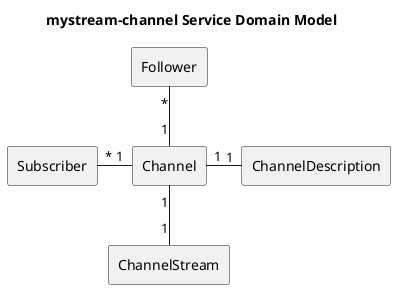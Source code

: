 @startuml "domain_modeling"

title "mystream-channel Service Domain Model"

skinparam componentStyle rectangle

component Channel
component ChannelStream
component ChannelDescription
component Subscriber
component Follower

Channel "1" -up- "*" Follower
Channel "1" -down- "1" ChannelStream
Channel "1" -right- "1" ChannelDescription
Channel "1" -left- "*" Subscriber

@endum
